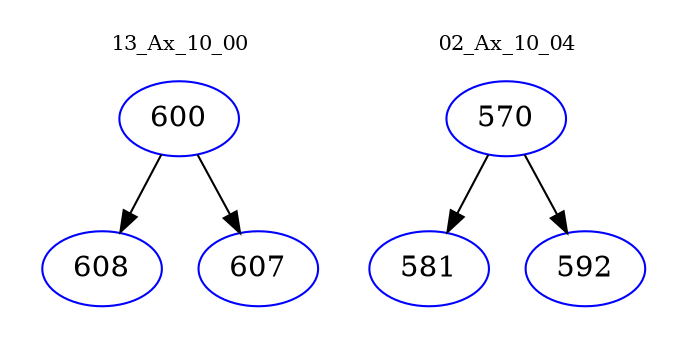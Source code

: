 digraph{
subgraph cluster_0 {
color = white
label = "13_Ax_10_00";
fontsize=10;
T0_600 [label="600", color="blue"]
T0_600 -> T0_608 [color="black"]
T0_608 [label="608", color="blue"]
T0_600 -> T0_607 [color="black"]
T0_607 [label="607", color="blue"]
}
subgraph cluster_1 {
color = white
label = "02_Ax_10_04";
fontsize=10;
T1_570 [label="570", color="blue"]
T1_570 -> T1_581 [color="black"]
T1_581 [label="581", color="blue"]
T1_570 -> T1_592 [color="black"]
T1_592 [label="592", color="blue"]
}
}
